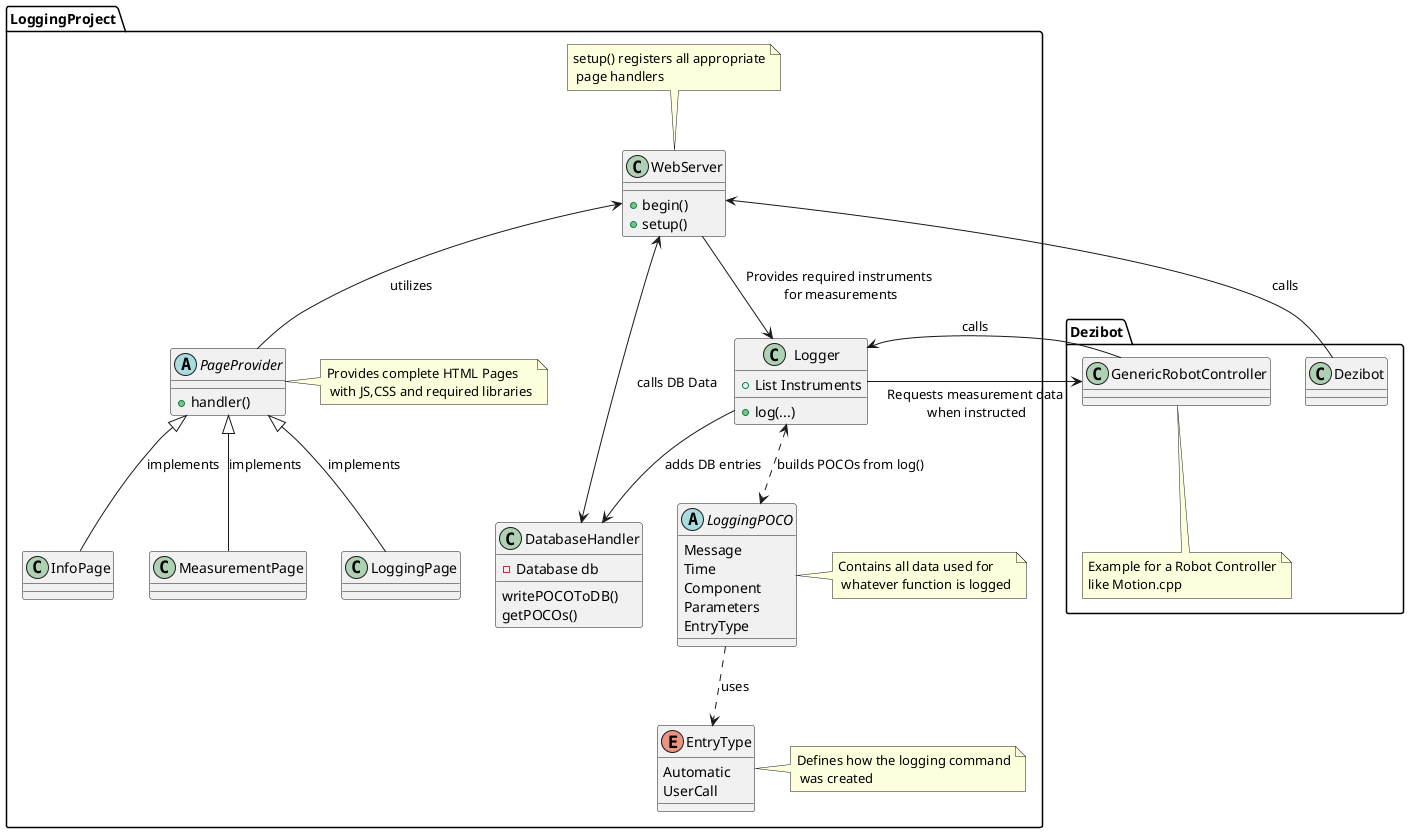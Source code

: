 @startuml
'https://plantuml.com/class-diagram

Package LoggingProject {
    WebServer <-> DatabaseHandler : calls DB Data

    class WebServer {
        + begin()
        + setup()
    }

    Note top of WebServer : setup() registers all appropriate\n page handlers

    WebServer <-- PageProvider : "utilizes"

    abstract PageProvider {
        + handler()
    }

    LoggingPage -up-|> PageProvider : implements
    MeasurementPage -up-|> PageProvider : implements
    InfoPage -up-|> PageProvider : implements

    class LoggingPage {}
    class MeasurementPage {}
    class InfoPage {}

    Note right of PageProvider : Provides complete HTML Pages\n with JS,CSS and required libraries

    Logger --> DatabaseHandler : adds DB entries

    class Logger {
        + List Instruments
        + log(...)
    }

    Logger <.-> LoggingPOCO : builds POCOs from log()

    abstract LoggingPOCO {
        Message
        Time
        Component
        Parameters
        EntryType
    }

    Note right of LoggingPOCO : Contains all data used for\n whatever function is logged

    LoggingPOCO .-> EntryType : uses

    enum EntryType {
        Automatic
        UserCall
    }

    Note right of EntryType : Defines how the logging command\n was created

    WebServer --> Logger : Provides required instruments\n for measurements

    class DatabaseHandler {
        - Database db
        writePOCOToDB()
        getPOCOs()
    }
}

Package Dezibot {
    Dezibot -right-> WebServer : calls
    class Dezibot {}

    Logger --> GenericRobotController : Requests measurement data\n when instructed
    GenericRobotController -left-> Logger : calls

    class GenericRobotController {

    }

    Note bottom of GenericRobotController : Example for a Robot Controller\nlike Motion.cpp
}



@enduml